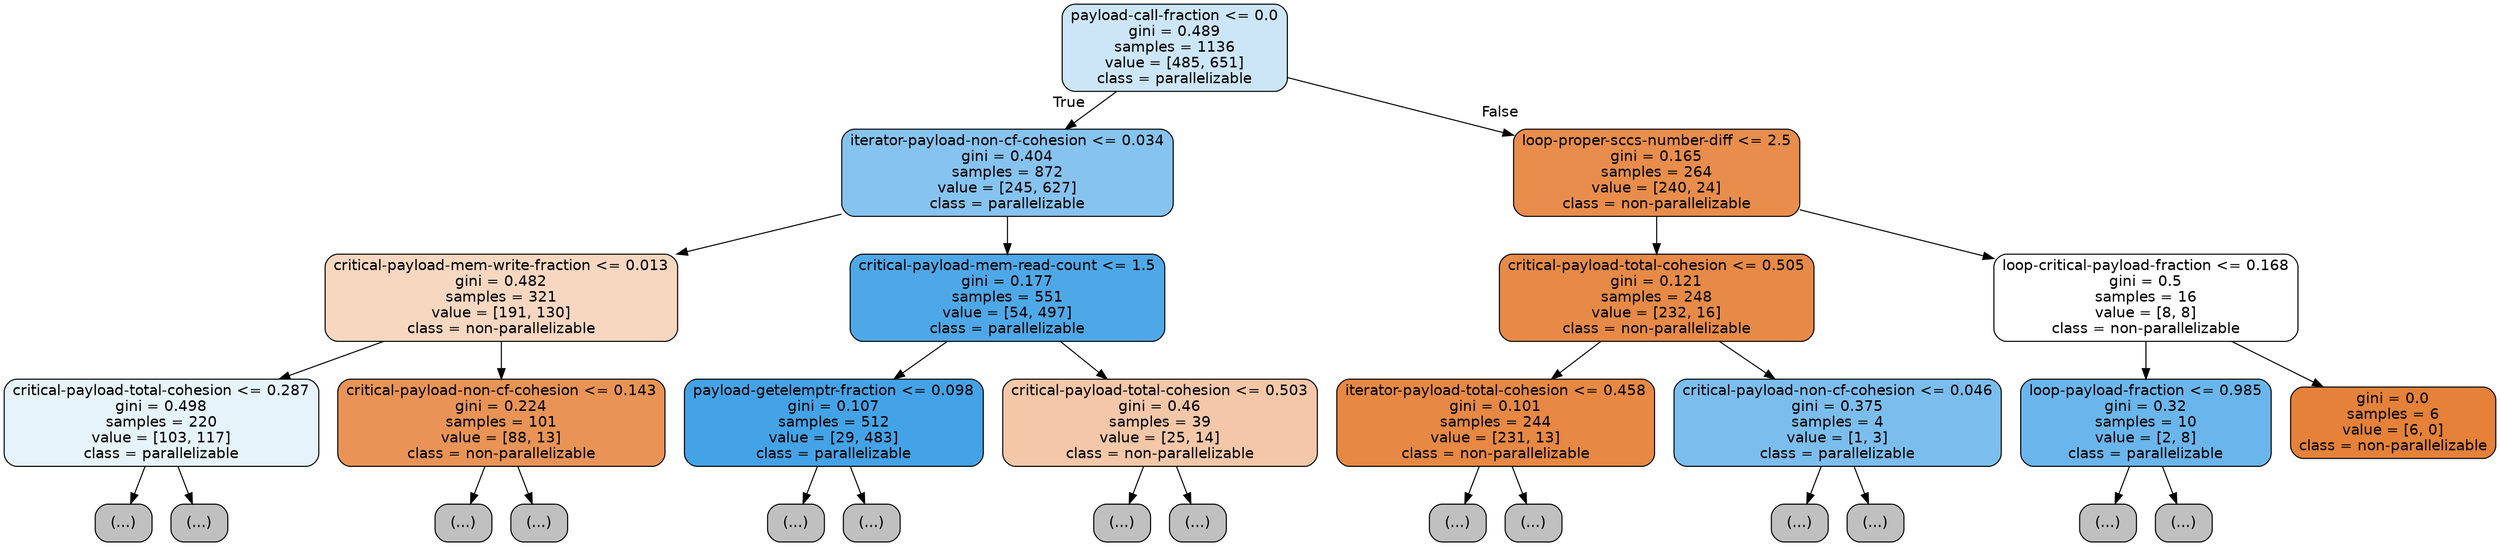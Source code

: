 digraph Tree {
node [shape=box, style="filled, rounded", color="black", fontname=helvetica] ;
edge [fontname=helvetica] ;
0 [label="payload-call-fraction <= 0.0\ngini = 0.489\nsamples = 1136\nvalue = [485, 651]\nclass = parallelizable", fillcolor="#399de541"] ;
1 [label="iterator-payload-non-cf-cohesion <= 0.034\ngini = 0.404\nsamples = 872\nvalue = [245, 627]\nclass = parallelizable", fillcolor="#399de59b"] ;
0 -> 1 [labeldistance=2.5, labelangle=45, headlabel="True"] ;
2 [label="critical-payload-mem-write-fraction <= 0.013\ngini = 0.482\nsamples = 321\nvalue = [191, 130]\nclass = non-parallelizable", fillcolor="#e5813951"] ;
1 -> 2 ;
3 [label="critical-payload-total-cohesion <= 0.287\ngini = 0.498\nsamples = 220\nvalue = [103, 117]\nclass = parallelizable", fillcolor="#399de51f"] ;
2 -> 3 ;
4 [label="(...)", fillcolor="#C0C0C0"] ;
3 -> 4 ;
37 [label="(...)", fillcolor="#C0C0C0"] ;
3 -> 37 ;
54 [label="critical-payload-non-cf-cohesion <= 0.143\ngini = 0.224\nsamples = 101\nvalue = [88, 13]\nclass = non-parallelizable", fillcolor="#e58139d9"] ;
2 -> 54 ;
55 [label="(...)", fillcolor="#C0C0C0"] ;
54 -> 55 ;
64 [label="(...)", fillcolor="#C0C0C0"] ;
54 -> 64 ;
73 [label="critical-payload-mem-read-count <= 1.5\ngini = 0.177\nsamples = 551\nvalue = [54, 497]\nclass = parallelizable", fillcolor="#399de5e3"] ;
1 -> 73 ;
74 [label="payload-getelemptr-fraction <= 0.098\ngini = 0.107\nsamples = 512\nvalue = [29, 483]\nclass = parallelizable", fillcolor="#399de5f0"] ;
73 -> 74 ;
75 [label="(...)", fillcolor="#C0C0C0"] ;
74 -> 75 ;
76 [label="(...)", fillcolor="#C0C0C0"] ;
74 -> 76 ;
137 [label="critical-payload-total-cohesion <= 0.503\ngini = 0.46\nsamples = 39\nvalue = [25, 14]\nclass = non-parallelizable", fillcolor="#e5813970"] ;
73 -> 137 ;
138 [label="(...)", fillcolor="#C0C0C0"] ;
137 -> 138 ;
153 [label="(...)", fillcolor="#C0C0C0"] ;
137 -> 153 ;
154 [label="loop-proper-sccs-number-diff <= 2.5\ngini = 0.165\nsamples = 264\nvalue = [240, 24]\nclass = non-parallelizable", fillcolor="#e58139e6"] ;
0 -> 154 [labeldistance=2.5, labelangle=-45, headlabel="False"] ;
155 [label="critical-payload-total-cohesion <= 0.505\ngini = 0.121\nsamples = 248\nvalue = [232, 16]\nclass = non-parallelizable", fillcolor="#e58139ed"] ;
154 -> 155 ;
156 [label="iterator-payload-total-cohesion <= 0.458\ngini = 0.101\nsamples = 244\nvalue = [231, 13]\nclass = non-parallelizable", fillcolor="#e58139f1"] ;
155 -> 156 ;
157 [label="(...)", fillcolor="#C0C0C0"] ;
156 -> 157 ;
170 [label="(...)", fillcolor="#C0C0C0"] ;
156 -> 170 ;
177 [label="critical-payload-non-cf-cohesion <= 0.046\ngini = 0.375\nsamples = 4\nvalue = [1, 3]\nclass = parallelizable", fillcolor="#399de5aa"] ;
155 -> 177 ;
178 [label="(...)", fillcolor="#C0C0C0"] ;
177 -> 178 ;
179 [label="(...)", fillcolor="#C0C0C0"] ;
177 -> 179 ;
180 [label="loop-critical-payload-fraction <= 0.168\ngini = 0.5\nsamples = 16\nvalue = [8, 8]\nclass = non-parallelizable", fillcolor="#e5813900"] ;
154 -> 180 ;
181 [label="loop-payload-fraction <= 0.985\ngini = 0.32\nsamples = 10\nvalue = [2, 8]\nclass = parallelizable", fillcolor="#399de5bf"] ;
180 -> 181 ;
182 [label="(...)", fillcolor="#C0C0C0"] ;
181 -> 182 ;
183 [label="(...)", fillcolor="#C0C0C0"] ;
181 -> 183 ;
184 [label="gini = 0.0\nsamples = 6\nvalue = [6, 0]\nclass = non-parallelizable", fillcolor="#e58139ff"] ;
180 -> 184 ;
}